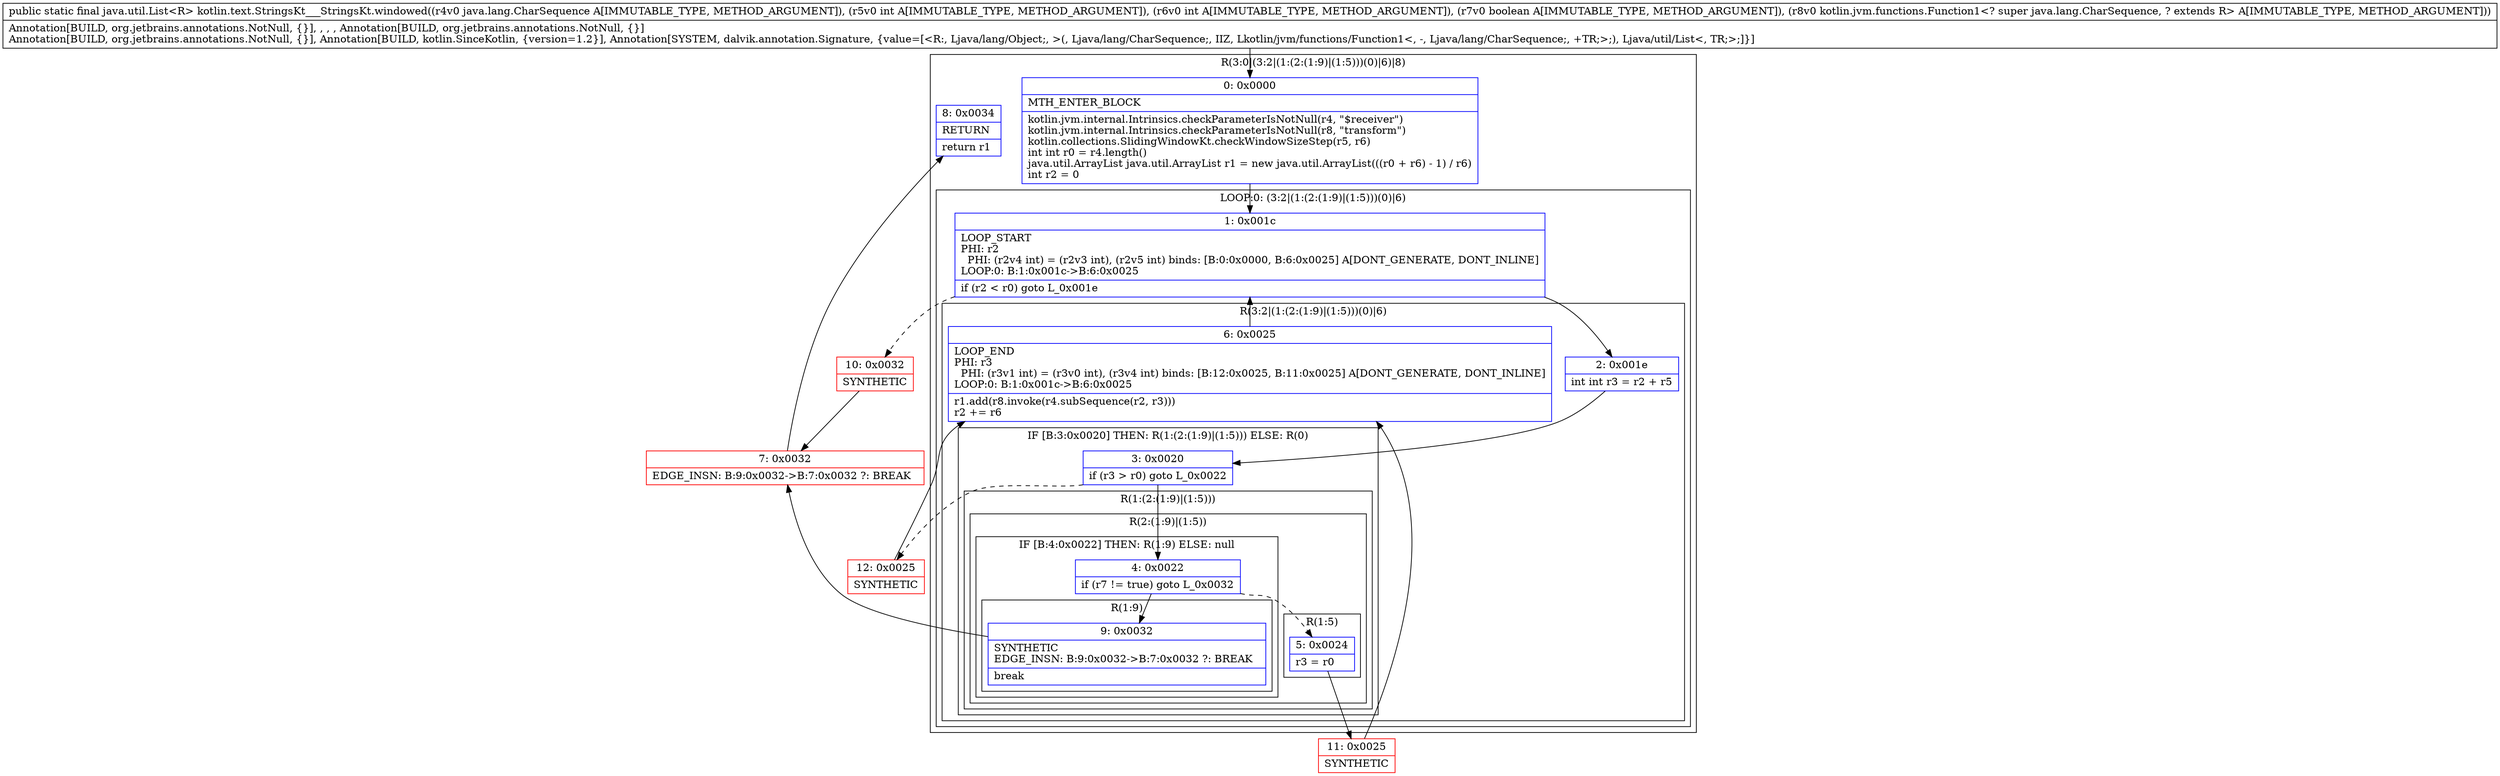 digraph "CFG forkotlin.text.StringsKt___StringsKt.windowed(Ljava\/lang\/CharSequence;IIZLkotlin\/jvm\/functions\/Function1;)Ljava\/util\/List;" {
subgraph cluster_Region_47672013 {
label = "R(3:0|(3:2|(1:(2:(1:9)|(1:5)))(0)|6)|8)";
node [shape=record,color=blue];
Node_0 [shape=record,label="{0\:\ 0x0000|MTH_ENTER_BLOCK\l|kotlin.jvm.internal.Intrinsics.checkParameterIsNotNull(r4, \"$receiver\")\lkotlin.jvm.internal.Intrinsics.checkParameterIsNotNull(r8, \"transform\")\lkotlin.collections.SlidingWindowKt.checkWindowSizeStep(r5, r6)\lint int r0 = r4.length()\ljava.util.ArrayList java.util.ArrayList r1 = new java.util.ArrayList(((r0 + r6) \- 1) \/ r6)\lint r2 = 0\l}"];
subgraph cluster_LoopRegion_968180620 {
label = "LOOP:0: (3:2|(1:(2:(1:9)|(1:5)))(0)|6)";
node [shape=record,color=blue];
Node_1 [shape=record,label="{1\:\ 0x001c|LOOP_START\lPHI: r2 \l  PHI: (r2v4 int) = (r2v3 int), (r2v5 int) binds: [B:0:0x0000, B:6:0x0025] A[DONT_GENERATE, DONT_INLINE]\lLOOP:0: B:1:0x001c\-\>B:6:0x0025\l|if (r2 \< r0) goto L_0x001e\l}"];
subgraph cluster_Region_605659609 {
label = "R(3:2|(1:(2:(1:9)|(1:5)))(0)|6)";
node [shape=record,color=blue];
Node_2 [shape=record,label="{2\:\ 0x001e|int int r3 = r2 + r5\l}"];
subgraph cluster_IfRegion_1530234443 {
label = "IF [B:3:0x0020] THEN: R(1:(2:(1:9)|(1:5))) ELSE: R(0)";
node [shape=record,color=blue];
Node_3 [shape=record,label="{3\:\ 0x0020|if (r3 \> r0) goto L_0x0022\l}"];
subgraph cluster_Region_2036184963 {
label = "R(1:(2:(1:9)|(1:5)))";
node [shape=record,color=blue];
subgraph cluster_Region_39425620 {
label = "R(2:(1:9)|(1:5))";
node [shape=record,color=blue];
subgraph cluster_IfRegion_1184654228 {
label = "IF [B:4:0x0022] THEN: R(1:9) ELSE: null";
node [shape=record,color=blue];
Node_4 [shape=record,label="{4\:\ 0x0022|if (r7 != true) goto L_0x0032\l}"];
subgraph cluster_Region_1933207091 {
label = "R(1:9)";
node [shape=record,color=blue];
Node_9 [shape=record,label="{9\:\ 0x0032|SYNTHETIC\lEDGE_INSN: B:9:0x0032\-\>B:7:0x0032 ?: BREAK  \l|break\l}"];
}
}
subgraph cluster_Region_488714674 {
label = "R(1:5)";
node [shape=record,color=blue];
Node_5 [shape=record,label="{5\:\ 0x0024|r3 = r0\l}"];
}
}
}
subgraph cluster_Region_1741633144 {
label = "R(0)";
node [shape=record,color=blue];
}
}
Node_6 [shape=record,label="{6\:\ 0x0025|LOOP_END\lPHI: r3 \l  PHI: (r3v1 int) = (r3v0 int), (r3v4 int) binds: [B:12:0x0025, B:11:0x0025] A[DONT_GENERATE, DONT_INLINE]\lLOOP:0: B:1:0x001c\-\>B:6:0x0025\l|r1.add(r8.invoke(r4.subSequence(r2, r3)))\lr2 += r6\l}"];
}
}
Node_8 [shape=record,label="{8\:\ 0x0034|RETURN\l|return r1\l}"];
}
Node_7 [shape=record,color=red,label="{7\:\ 0x0032|EDGE_INSN: B:9:0x0032\-\>B:7:0x0032 ?: BREAK  \l}"];
Node_10 [shape=record,color=red,label="{10\:\ 0x0032|SYNTHETIC\l}"];
Node_11 [shape=record,color=red,label="{11\:\ 0x0025|SYNTHETIC\l}"];
Node_12 [shape=record,color=red,label="{12\:\ 0x0025|SYNTHETIC\l}"];
MethodNode[shape=record,label="{public static final java.util.List\<R\> kotlin.text.StringsKt___StringsKt.windowed((r4v0 java.lang.CharSequence A[IMMUTABLE_TYPE, METHOD_ARGUMENT]), (r5v0 int A[IMMUTABLE_TYPE, METHOD_ARGUMENT]), (r6v0 int A[IMMUTABLE_TYPE, METHOD_ARGUMENT]), (r7v0 boolean A[IMMUTABLE_TYPE, METHOD_ARGUMENT]), (r8v0 kotlin.jvm.functions.Function1\<? super java.lang.CharSequence, ? extends R\> A[IMMUTABLE_TYPE, METHOD_ARGUMENT]))  | Annotation[BUILD, org.jetbrains.annotations.NotNull, \{\}], , , , Annotation[BUILD, org.jetbrains.annotations.NotNull, \{\}]\lAnnotation[BUILD, org.jetbrains.annotations.NotNull, \{\}], Annotation[BUILD, kotlin.SinceKotlin, \{version=1.2\}], Annotation[SYSTEM, dalvik.annotation.Signature, \{value=[\<R:, Ljava\/lang\/Object;, \>(, Ljava\/lang\/CharSequence;, IIZ, Lkotlin\/jvm\/functions\/Function1\<, \-, Ljava\/lang\/CharSequence;, +TR;\>;), Ljava\/util\/List\<, TR;\>;]\}]\l}"];
MethodNode -> Node_0;
Node_0 -> Node_1;
Node_1 -> Node_2;
Node_1 -> Node_10[style=dashed];
Node_2 -> Node_3;
Node_3 -> Node_4;
Node_3 -> Node_12[style=dashed];
Node_4 -> Node_5[style=dashed];
Node_4 -> Node_9;
Node_9 -> Node_7;
Node_5 -> Node_11;
Node_6 -> Node_1;
Node_7 -> Node_8;
Node_10 -> Node_7;
Node_11 -> Node_6;
Node_12 -> Node_6;
}

